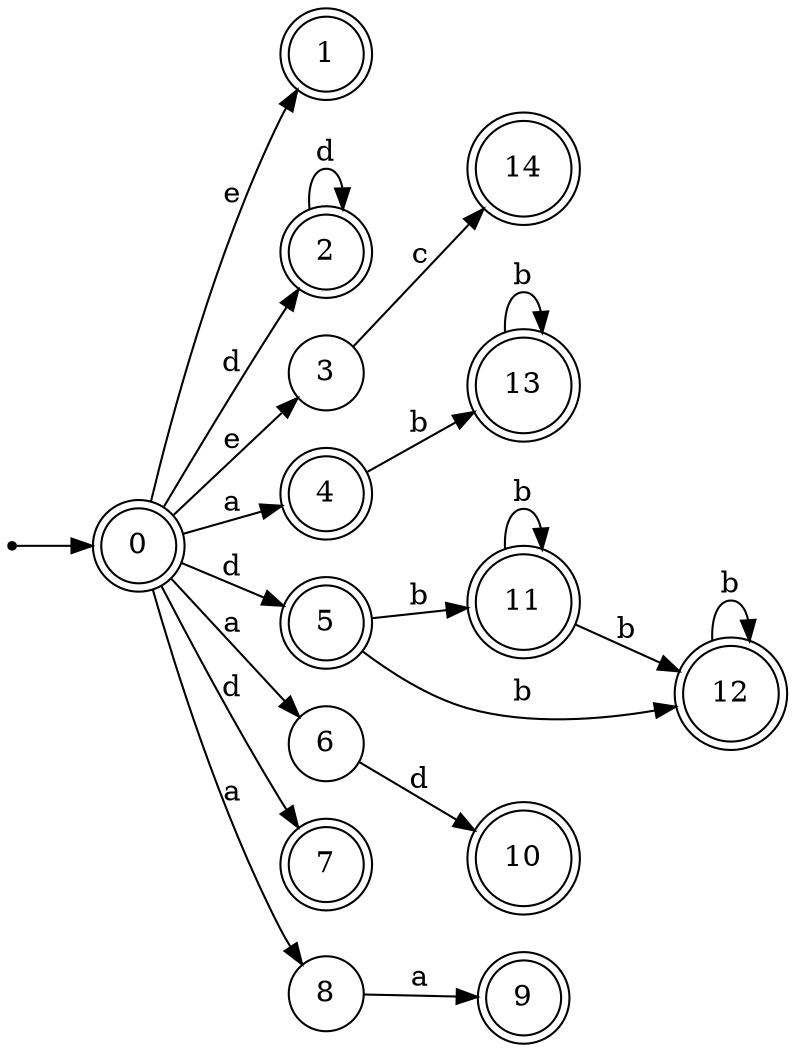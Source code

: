 digraph finite_state_machine {
rankdir=LR;
size="20,20";
node [shape = point]; "dummy0"
node [shape = doublecircle]; "0";"dummy0" -> "0";
node [shape = doublecircle]; "1";node [shape = doublecircle]; "2";node [shape = circle]; "3";
node [shape = doublecircle]; "4";node [shape = doublecircle]; "5";node [shape = circle]; "6";
node [shape = doublecircle]; "7";node [shape = circle]; "8";
node [shape = doublecircle]; "9";node [shape = doublecircle]; "10";node [shape = doublecircle]; "11";node [shape = doublecircle]; "12";node [shape = doublecircle]; "13";node [shape = doublecircle]; "14";"0" -> "1" [label = "e"];
 "0" -> "3" [label = "e"];
 "0" -> "2" [label = "d"];
 "0" -> "5" [label = "d"];
 "0" -> "7" [label = "d"];
 "0" -> "8" [label = "a"];
 "0" -> "4" [label = "a"];
 "0" -> "6" [label = "a"];
 "8" -> "9" [label = "a"];
 "6" -> "10" [label = "d"];
 "5" -> "11" [label = "b"];
 "5" -> "12" [label = "b"];
 "12" -> "12" [label = "b"];
 "11" -> "11" [label = "b"];
 "11" -> "12" [label = "b"];
 "4" -> "13" [label = "b"];
 "13" -> "13" [label = "b"];
 "3" -> "14" [label = "c"];
 "2" -> "2" [label = "d"];
 }
